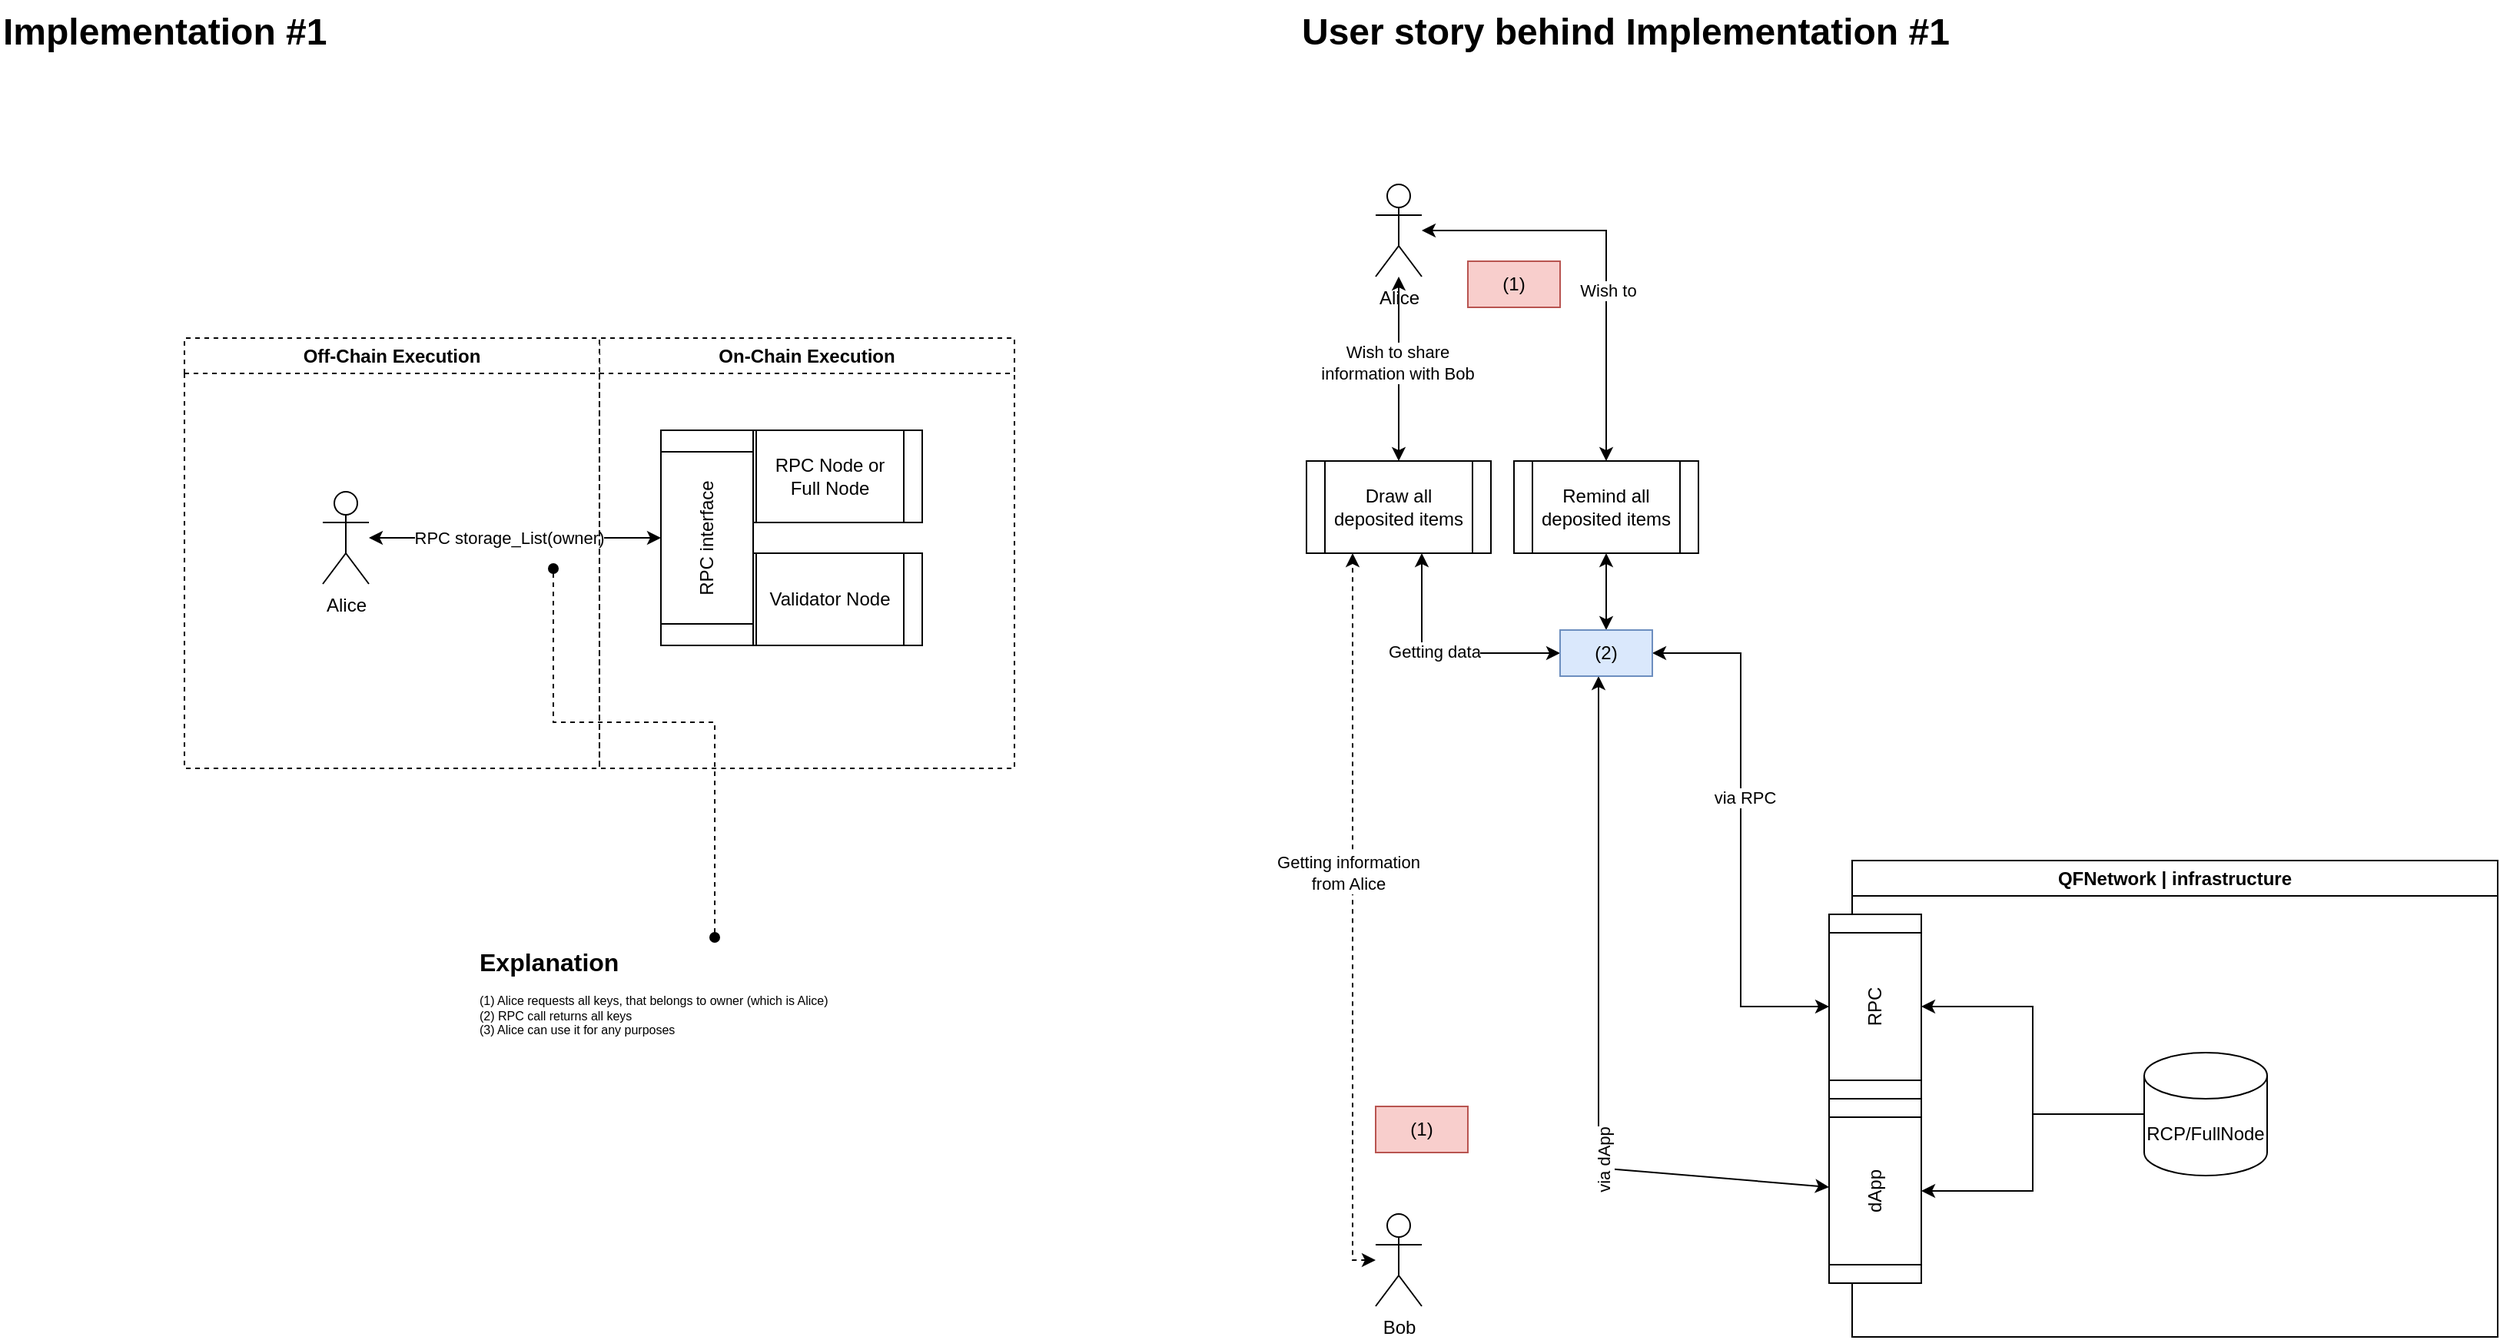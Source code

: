 <mxfile version="27.0.9" pages="3">
  <diagram name="I1" id="1V84IKj4cAygSRz5fwjd">
    <mxGraphModel dx="1851" dy="1413" grid="1" gridSize="10" guides="1" tooltips="1" connect="1" arrows="1" fold="1" page="1" pageScale="1" pageWidth="850" pageHeight="1100" math="0" shadow="0">
      <root>
        <mxCell id="0" />
        <mxCell id="1" parent="0" />
        <mxCell id="Rlj-HJBOZ1Pucc56wmNp-1" value="&lt;h1 style=&quot;margin-top: 0px;&quot;&gt;Implementation #1&lt;/h1&gt;" style="text;html=1;whiteSpace=wrap;overflow=hidden;rounded=0;" parent="1" vertex="1">
          <mxGeometry x="40" y="40" width="760" height="120" as="geometry" />
        </mxCell>
        <mxCell id="Rlj-HJBOZ1Pucc56wmNp-2" value="RPC Node or Full Node" style="shape=process;whiteSpace=wrap;html=1;backgroundOutline=1;" parent="1" vertex="1">
          <mxGeometry x="520" y="320" width="120" height="60" as="geometry" />
        </mxCell>
        <mxCell id="Rlj-HJBOZ1Pucc56wmNp-3" value="Validator Node" style="shape=process;whiteSpace=wrap;html=1;backgroundOutline=1;" parent="1" vertex="1">
          <mxGeometry x="520" y="400" width="120" height="60" as="geometry" />
        </mxCell>
        <mxCell id="Rlj-HJBOZ1Pucc56wmNp-5" value="RPC interface" style="shape=process;whiteSpace=wrap;html=1;backgroundOutline=1;rotation=-90;" parent="1" vertex="1">
          <mxGeometry x="430" y="360" width="140" height="60" as="geometry" />
        </mxCell>
        <mxCell id="Rlj-HJBOZ1Pucc56wmNp-7" style="edgeStyle=orthogonalEdgeStyle;rounded=0;orthogonalLoop=1;jettySize=auto;html=1;startArrow=classic;startFill=1;" parent="1" source="Rlj-HJBOZ1Pucc56wmNp-6" target="Rlj-HJBOZ1Pucc56wmNp-5" edge="1">
          <mxGeometry relative="1" as="geometry" />
        </mxCell>
        <mxCell id="Rlj-HJBOZ1Pucc56wmNp-8" value="RPC storage_List(owner)" style="edgeLabel;html=1;align=center;verticalAlign=middle;resizable=0;points=[];" parent="Rlj-HJBOZ1Pucc56wmNp-7" vertex="1" connectable="0">
          <mxGeometry x="-0.042" relative="1" as="geometry">
            <mxPoint as="offset" />
          </mxGeometry>
        </mxCell>
        <mxCell id="Rlj-HJBOZ1Pucc56wmNp-6" value="Alice" style="shape=umlActor;verticalLabelPosition=bottom;verticalAlign=top;html=1;outlineConnect=0;" parent="1" vertex="1">
          <mxGeometry x="250" y="360" width="30" height="60" as="geometry" />
        </mxCell>
        <mxCell id="Rlj-HJBOZ1Pucc56wmNp-10" value="On-Chain Execution" style="swimlane;whiteSpace=wrap;html=1;dashed=1;" parent="1" vertex="1">
          <mxGeometry x="430" y="260" width="270" height="280" as="geometry" />
        </mxCell>
        <mxCell id="Rlj-HJBOZ1Pucc56wmNp-11" value="Off-Chain Execution" style="swimlane;whiteSpace=wrap;html=1;dashed=1;" parent="1" vertex="1">
          <mxGeometry x="160" y="260" width="270" height="280" as="geometry" />
        </mxCell>
        <mxCell id="Rlj-HJBOZ1Pucc56wmNp-13" style="edgeStyle=orthogonalEdgeStyle;rounded=0;orthogonalLoop=1;jettySize=auto;html=1;dashed=1;startArrow=oval;startFill=1;endArrow=oval;endFill=1;" parent="1" source="Rlj-HJBOZ1Pucc56wmNp-12" edge="1">
          <mxGeometry relative="1" as="geometry">
            <mxPoint x="400" y="410" as="targetPoint" />
            <Array as="points">
              <mxPoint x="505" y="510" />
              <mxPoint x="400" y="510" />
            </Array>
          </mxGeometry>
        </mxCell>
        <mxCell id="Rlj-HJBOZ1Pucc56wmNp-12" value="&lt;h1 style=&quot;margin-top: 0px;&quot;&gt;Explanation&amp;nbsp;&lt;/h1&gt;&lt;p&gt;(1) Alice requests all keys, that belongs to owner (which is Alice)&lt;br&gt;(2) RPC call returns all keys&amp;nbsp;&lt;br&gt;(3) Alice can use it for any purposes&lt;/p&gt;" style="text;html=1;whiteSpace=wrap;overflow=hidden;rounded=0;fontSize=8;" parent="1" vertex="1">
          <mxGeometry x="350" y="650" width="310" height="80" as="geometry" />
        </mxCell>
        <mxCell id="MwBfW7kE2OZwbAPMn2IC-1" value="&lt;h1 style=&quot;margin-top: 0px;&quot;&gt;User story behind Implementation #1&lt;/h1&gt;" style="text;html=1;whiteSpace=wrap;overflow=hidden;rounded=0;" vertex="1" parent="1">
          <mxGeometry x="885" y="40" width="760" height="120" as="geometry" />
        </mxCell>
        <mxCell id="MwBfW7kE2OZwbAPMn2IC-2" style="edgeStyle=orthogonalEdgeStyle;rounded=0;orthogonalLoop=1;jettySize=auto;html=1;startArrow=classic;startFill=1;" edge="1" parent="1" source="MwBfW7kE2OZwbAPMn2IC-6" target="MwBfW7kE2OZwbAPMn2IC-9">
          <mxGeometry relative="1" as="geometry" />
        </mxCell>
        <mxCell id="MwBfW7kE2OZwbAPMn2IC-3" value="Wish to share&lt;br&gt;information with Bob" style="edgeLabel;html=1;align=center;verticalAlign=middle;resizable=0;points=[];" vertex="1" connectable="0" parent="MwBfW7kE2OZwbAPMn2IC-2">
          <mxGeometry x="-0.069" relative="1" as="geometry">
            <mxPoint x="-1" as="offset" />
          </mxGeometry>
        </mxCell>
        <mxCell id="MwBfW7kE2OZwbAPMn2IC-4" style="edgeStyle=orthogonalEdgeStyle;rounded=0;orthogonalLoop=1;jettySize=auto;html=1;startArrow=classic;startFill=1;" edge="1" parent="1" source="MwBfW7kE2OZwbAPMn2IC-6" target="MwBfW7kE2OZwbAPMn2IC-18">
          <mxGeometry relative="1" as="geometry" />
        </mxCell>
        <mxCell id="MwBfW7kE2OZwbAPMn2IC-5" value="Wish to" style="edgeLabel;html=1;align=center;verticalAlign=middle;resizable=0;points=[];" vertex="1" connectable="0" parent="MwBfW7kE2OZwbAPMn2IC-4">
          <mxGeometry x="0.173" y="1" relative="1" as="geometry">
            <mxPoint as="offset" />
          </mxGeometry>
        </mxCell>
        <mxCell id="MwBfW7kE2OZwbAPMn2IC-6" value="Alice" style="shape=umlActor;verticalLabelPosition=bottom;verticalAlign=top;html=1;outlineConnect=0;" vertex="1" parent="1">
          <mxGeometry x="935" y="160" width="30" height="60" as="geometry" />
        </mxCell>
        <mxCell id="MwBfW7kE2OZwbAPMn2IC-7" style="edgeStyle=orthogonalEdgeStyle;rounded=0;orthogonalLoop=1;jettySize=auto;html=1;entryX=0;entryY=0.5;entryDx=0;entryDy=0;startArrow=classic;startFill=1;" edge="1" parent="1" source="MwBfW7kE2OZwbAPMn2IC-9" target="MwBfW7kE2OZwbAPMn2IC-27">
          <mxGeometry relative="1" as="geometry">
            <Array as="points">
              <mxPoint x="965" y="465" />
            </Array>
          </mxGeometry>
        </mxCell>
        <mxCell id="MwBfW7kE2OZwbAPMn2IC-8" value="Getting data" style="edgeLabel;html=1;align=center;verticalAlign=middle;resizable=0;points=[];" vertex="1" connectable="0" parent="MwBfW7kE2OZwbAPMn2IC-7">
          <mxGeometry x="-0.06" y="1" relative="1" as="geometry">
            <mxPoint as="offset" />
          </mxGeometry>
        </mxCell>
        <mxCell id="MwBfW7kE2OZwbAPMn2IC-9" value="Draw all deposited items" style="shape=process;whiteSpace=wrap;html=1;backgroundOutline=1;" vertex="1" parent="1">
          <mxGeometry x="890" y="340" width="120" height="60" as="geometry" />
        </mxCell>
        <mxCell id="MwBfW7kE2OZwbAPMn2IC-17" style="edgeStyle=orthogonalEdgeStyle;rounded=0;orthogonalLoop=1;jettySize=auto;html=1;entryX=0.5;entryY=0;entryDx=0;entryDy=0;startArrow=classic;startFill=1;" edge="1" parent="1" source="MwBfW7kE2OZwbAPMn2IC-18" target="MwBfW7kE2OZwbAPMn2IC-27">
          <mxGeometry relative="1" as="geometry" />
        </mxCell>
        <mxCell id="MwBfW7kE2OZwbAPMn2IC-18" value="Remind all deposited items" style="shape=process;whiteSpace=wrap;html=1;backgroundOutline=1;" vertex="1" parent="1">
          <mxGeometry x="1025" y="340" width="120" height="60" as="geometry" />
        </mxCell>
        <mxCell id="MwBfW7kE2OZwbAPMn2IC-19" value="QFNetwork | infrastructure" style="swimlane;whiteSpace=wrap;html=1;" vertex="1" parent="1">
          <mxGeometry x="1245" y="600" width="420" height="310" as="geometry" />
        </mxCell>
        <mxCell id="MwBfW7kE2OZwbAPMn2IC-37" value="RPC" style="shape=process;whiteSpace=wrap;html=1;backgroundOutline=1;rotation=-90;" vertex="1" parent="MwBfW7kE2OZwbAPMn2IC-19">
          <mxGeometry x="-45" y="65" width="120" height="60" as="geometry" />
        </mxCell>
        <mxCell id="MwBfW7kE2OZwbAPMn2IC-35" value="dApp" style="shape=process;whiteSpace=wrap;html=1;backgroundOutline=1;rotation=-90;" vertex="1" parent="MwBfW7kE2OZwbAPMn2IC-19">
          <mxGeometry x="-45" y="185" width="120" height="60" as="geometry" />
        </mxCell>
        <mxCell id="MwBfW7kE2OZwbAPMn2IC-39" style="edgeStyle=orthogonalEdgeStyle;rounded=0;orthogonalLoop=1;jettySize=auto;html=1;entryX=0.5;entryY=1;entryDx=0;entryDy=0;" edge="1" parent="MwBfW7kE2OZwbAPMn2IC-19" source="MwBfW7kE2OZwbAPMn2IC-20" target="MwBfW7kE2OZwbAPMn2IC-37">
          <mxGeometry relative="1" as="geometry" />
        </mxCell>
        <mxCell id="MwBfW7kE2OZwbAPMn2IC-20" value="RCP/FullNode" style="shape=cylinder3;whiteSpace=wrap;html=1;boundedLbl=1;backgroundOutline=1;size=15;" vertex="1" parent="MwBfW7kE2OZwbAPMn2IC-19">
          <mxGeometry x="190" y="125" width="80" height="80" as="geometry" />
        </mxCell>
        <mxCell id="MwBfW7kE2OZwbAPMn2IC-38" style="edgeStyle=orthogonalEdgeStyle;rounded=0;orthogonalLoop=1;jettySize=auto;html=1;entryX=0.5;entryY=1;entryDx=0;entryDy=0;" edge="1" parent="MwBfW7kE2OZwbAPMn2IC-19" source="MwBfW7kE2OZwbAPMn2IC-20" target="MwBfW7kE2OZwbAPMn2IC-35">
          <mxGeometry relative="1" as="geometry" />
        </mxCell>
        <mxCell id="MwBfW7kE2OZwbAPMn2IC-22" value="(1)" style="text;html=1;align=center;verticalAlign=middle;whiteSpace=wrap;rounded=0;fillColor=#f8cecc;strokeColor=#b85450;" vertex="1" parent="1">
          <mxGeometry x="995" y="210" width="60" height="30" as="geometry" />
        </mxCell>
        <mxCell id="MwBfW7kE2OZwbAPMn2IC-23" style="edgeStyle=orthogonalEdgeStyle;rounded=0;orthogonalLoop=1;jettySize=auto;html=1;entryX=0.5;entryY=0;entryDx=0;entryDy=0;startArrow=classic;startFill=1;" edge="1" parent="1" source="MwBfW7kE2OZwbAPMn2IC-27" target="MwBfW7kE2OZwbAPMn2IC-37">
          <mxGeometry relative="1" as="geometry">
            <mxPoint x="1205" y="330" as="targetPoint" />
          </mxGeometry>
        </mxCell>
        <mxCell id="MwBfW7kE2OZwbAPMn2IC-24" value="via RPC" style="edgeLabel;html=1;align=center;verticalAlign=middle;resizable=0;points=[];" vertex="1" connectable="0" parent="MwBfW7kE2OZwbAPMn2IC-23">
          <mxGeometry x="-0.122" y="2" relative="1" as="geometry">
            <mxPoint as="offset" />
          </mxGeometry>
        </mxCell>
        <mxCell id="MwBfW7kE2OZwbAPMn2IC-25" style="edgeStyle=orthogonalEdgeStyle;rounded=0;orthogonalLoop=1;jettySize=auto;html=1;startArrow=classic;startFill=1;" edge="1" parent="1" source="MwBfW7kE2OZwbAPMn2IC-27" target="MwBfW7kE2OZwbAPMn2IC-35">
          <mxGeometry relative="1" as="geometry">
            <Array as="points">
              <mxPoint x="1080" y="800" />
            </Array>
          </mxGeometry>
        </mxCell>
        <mxCell id="MwBfW7kE2OZwbAPMn2IC-26" value="via dApp" style="edgeLabel;html=1;align=center;verticalAlign=middle;resizable=0;points=[];rotation=-90;" vertex="1" connectable="0" parent="MwBfW7kE2OZwbAPMn2IC-25">
          <mxGeometry x="0.339" y="3" relative="1" as="geometry">
            <mxPoint as="offset" />
          </mxGeometry>
        </mxCell>
        <mxCell id="MwBfW7kE2OZwbAPMn2IC-27" value="(2)" style="text;html=1;align=center;verticalAlign=middle;whiteSpace=wrap;rounded=0;fillColor=#dae8fc;strokeColor=#6c8ebf;" vertex="1" parent="1">
          <mxGeometry x="1055" y="450" width="60" height="30" as="geometry" />
        </mxCell>
        <mxCell id="MwBfW7kE2OZwbAPMn2IC-30" style="edgeStyle=orthogonalEdgeStyle;rounded=0;orthogonalLoop=1;jettySize=auto;html=1;entryX=0.25;entryY=1;entryDx=0;entryDy=0;dashed=1;startArrow=classic;startFill=1;" edge="1" parent="1" source="MwBfW7kE2OZwbAPMn2IC-32" target="MwBfW7kE2OZwbAPMn2IC-9">
          <mxGeometry relative="1" as="geometry">
            <Array as="points">
              <mxPoint x="920" y="860" />
            </Array>
          </mxGeometry>
        </mxCell>
        <mxCell id="MwBfW7kE2OZwbAPMn2IC-31" value="Getting information&lt;br&gt;from Alice" style="edgeLabel;html=1;align=center;verticalAlign=middle;resizable=0;points=[];" vertex="1" connectable="0" parent="MwBfW7kE2OZwbAPMn2IC-30">
          <mxGeometry x="0.126" y="3" relative="1" as="geometry">
            <mxPoint as="offset" />
          </mxGeometry>
        </mxCell>
        <mxCell id="MwBfW7kE2OZwbAPMn2IC-32" value="Bob" style="shape=umlActor;verticalLabelPosition=bottom;verticalAlign=top;html=1;outlineConnect=0;" vertex="1" parent="1">
          <mxGeometry x="935" y="830" width="30" height="60" as="geometry" />
        </mxCell>
        <mxCell id="MwBfW7kE2OZwbAPMn2IC-33" value="(1)" style="text;html=1;align=center;verticalAlign=middle;whiteSpace=wrap;rounded=0;fillColor=#f8cecc;strokeColor=#b85450;" vertex="1" parent="1">
          <mxGeometry x="935" y="760" width="60" height="30" as="geometry" />
        </mxCell>
      </root>
    </mxGraphModel>
  </diagram>
  <diagram name="I2" id="nzgVbKwK2QPUCrWiXq4-">
    <mxGraphModel dx="1454" dy="1110" grid="1" gridSize="10" guides="1" tooltips="1" connect="1" arrows="1" fold="1" page="1" pageScale="1" pageWidth="850" pageHeight="1100" math="0" shadow="0">
      <root>
        <mxCell id="BlJJScKhA-xKySNnRBy--0" />
        <mxCell id="BlJJScKhA-xKySNnRBy--1" parent="BlJJScKhA-xKySNnRBy--0" />
        <mxCell id="BlJJScKhA-xKySNnRBy--2" value="&lt;h1 style=&quot;margin-top: 0px;&quot;&gt;Implementation #2&lt;/h1&gt;" style="text;html=1;whiteSpace=wrap;overflow=hidden;rounded=0;" parent="BlJJScKhA-xKySNnRBy--1" vertex="1">
          <mxGeometry x="40" y="40" width="760" height="120" as="geometry" />
        </mxCell>
        <mxCell id="ORsdJYvZETdaunFQb_8I-0" style="edgeStyle=orthogonalEdgeStyle;rounded=0;orthogonalLoop=1;jettySize=auto;html=1;entryX=1;entryY=0.5;entryDx=0;entryDy=0;dashed=1;" parent="BlJJScKhA-xKySNnRBy--1" source="BlJJScKhA-xKySNnRBy--3" target="BlJJScKhA-xKySNnRBy--4" edge="1">
          <mxGeometry relative="1" as="geometry">
            <Array as="points">
              <mxPoint x="570" y="600" />
            </Array>
          </mxGeometry>
        </mxCell>
        <mxCell id="ORsdJYvZETdaunFQb_8I-8" value="Syncing ..." style="edgeLabel;html=1;align=center;verticalAlign=middle;resizable=0;points=[];" parent="ORsdJYvZETdaunFQb_8I-0" vertex="1" connectable="0">
          <mxGeometry x="-0.5" relative="1" as="geometry">
            <mxPoint as="offset" />
          </mxGeometry>
        </mxCell>
        <mxCell id="BlJJScKhA-xKySNnRBy--3" value="Full Node" style="shape=process;whiteSpace=wrap;html=1;backgroundOutline=1;" parent="BlJJScKhA-xKySNnRBy--1" vertex="1">
          <mxGeometry x="520" y="320" width="120" height="60" as="geometry" />
        </mxCell>
        <mxCell id="BlJJScKhA-xKySNnRBy--9" value="On-Chain Execution" style="swimlane;whiteSpace=wrap;html=1;dashed=1;" parent="BlJJScKhA-xKySNnRBy--1" vertex="1">
          <mxGeometry x="430" y="260" width="270" height="130" as="geometry" />
        </mxCell>
        <mxCell id="BlJJScKhA-xKySNnRBy--10" value="Off-Chain Execution" style="swimlane;whiteSpace=wrap;html=1;dashed=1;" parent="BlJJScKhA-xKySNnRBy--1" vertex="1">
          <mxGeometry x="160" y="260" width="270" height="410" as="geometry" />
        </mxCell>
        <mxCell id="BlJJScKhA-xKySNnRBy--8" value="Alice" style="shape=umlActor;verticalLabelPosition=bottom;verticalAlign=top;html=1;outlineConnect=0;" parent="BlJJScKhA-xKySNnRBy--10" vertex="1">
          <mxGeometry x="60" y="60" width="30" height="60" as="geometry" />
        </mxCell>
        <mxCell id="ORsdJYvZETdaunFQb_8I-2" style="edgeStyle=orthogonalEdgeStyle;rounded=0;orthogonalLoop=1;jettySize=auto;html=1;entryX=0.5;entryY=1;entryDx=0;entryDy=0;dashed=1;" parent="BlJJScKhA-xKySNnRBy--10" source="BlJJScKhA-xKySNnRBy--4" target="ORsdJYvZETdaunFQb_8I-1" edge="1">
          <mxGeometry relative="1" as="geometry" />
        </mxCell>
        <mxCell id="ORsdJYvZETdaunFQb_8I-7" value="Tranform &amp;amp; indexing" style="edgeLabel;html=1;align=center;verticalAlign=middle;resizable=0;points=[];" parent="ORsdJYvZETdaunFQb_8I-2" vertex="1" connectable="0">
          <mxGeometry x="0.033" y="2" relative="1" as="geometry">
            <mxPoint as="offset" />
          </mxGeometry>
        </mxCell>
        <mxCell id="BlJJScKhA-xKySNnRBy--4" value="Archive Node" style="shape=process;whiteSpace=wrap;html=1;backgroundOutline=1;" parent="BlJJScKhA-xKySNnRBy--10" vertex="1">
          <mxGeometry x="70" y="310" width="120" height="60" as="geometry" />
        </mxCell>
        <mxCell id="ORsdJYvZETdaunFQb_8I-3" value="Tools interface" style="edgeStyle=orthogonalEdgeStyle;rounded=0;orthogonalLoop=1;jettySize=auto;html=1;startArrow=classic;startFill=1;dashed=1;" parent="BlJJScKhA-xKySNnRBy--10" source="ORsdJYvZETdaunFQb_8I-1" target="BlJJScKhA-xKySNnRBy--8" edge="1">
          <mxGeometry x="0.006" relative="1" as="geometry">
            <Array as="points">
              <mxPoint x="130" y="90" />
            </Array>
            <mxPoint as="offset" />
          </mxGeometry>
        </mxCell>
        <mxCell id="ORsdJYvZETdaunFQb_8I-1" value="Alice&#39;s Blockchain ETL tools" style="shape=process;whiteSpace=wrap;html=1;backgroundOutline=1;" parent="BlJJScKhA-xKySNnRBy--10" vertex="1">
          <mxGeometry x="70" y="190" width="120" height="60" as="geometry" />
        </mxCell>
        <mxCell id="BlJJScKhA-xKySNnRBy--11" style="edgeStyle=orthogonalEdgeStyle;rounded=0;orthogonalLoop=1;jettySize=auto;html=1;dashed=1;startArrow=oval;startFill=1;endArrow=oval;endFill=1;" parent="BlJJScKhA-xKySNnRBy--1" source="BlJJScKhA-xKySNnRBy--12" edge="1">
          <mxGeometry relative="1" as="geometry">
            <mxPoint x="400" y="410" as="targetPoint" />
            <Array as="points">
              <mxPoint x="505" y="510" />
              <mxPoint x="400" y="510" />
            </Array>
          </mxGeometry>
        </mxCell>
        <mxCell id="BlJJScKhA-xKySNnRBy--12" value="&lt;h1 style=&quot;margin-top: 0px;&quot;&gt;Explanation&amp;nbsp;&lt;/h1&gt;&lt;p&gt;(1) Alice or ? has installed Archive Node and Blockchain ETL tools (e.g. squid)&lt;br&gt;(2) Archive node always connected to FullNode for syncing the state&lt;br&gt;(3) Alice uses ETL tools interface for getting information about stored items&amp;nbsp;&lt;/p&gt;" style="text;html=1;whiteSpace=wrap;overflow=hidden;rounded=0;fontSize=8;" parent="BlJJScKhA-xKySNnRBy--1" vertex="1">
          <mxGeometry x="380" y="800" width="310" height="80" as="geometry" />
        </mxCell>
        <mxCell id="ORsdJYvZETdaunFQb_8I-6" style="edgeStyle=orthogonalEdgeStyle;rounded=0;orthogonalLoop=1;jettySize=auto;html=1;dashed=1;startArrow=oval;startFill=1;endArrow=oval;endFill=1;" parent="BlJJScKhA-xKySNnRBy--1" source="ORsdJYvZETdaunFQb_8I-5" target="BlJJScKhA-xKySNnRBy--4" edge="1">
          <mxGeometry relative="1" as="geometry" />
        </mxCell>
        <mxCell id="ORsdJYvZETdaunFQb_8I-5" value="Alice&#39;s or other Archive Node&amp;nbsp;" style="text;html=1;align=center;verticalAlign=middle;whiteSpace=wrap;rounded=0;" parent="BlJJScKhA-xKySNnRBy--1" vertex="1">
          <mxGeometry x="130" y="740" width="90" height="60" as="geometry" />
        </mxCell>
        <mxCell id="SsZXJblSnQCsLhGO7P3X-0" value="&lt;h1 style=&quot;margin-top: 0px;&quot;&gt;User story behind Implementation #2&lt;/h1&gt;" style="text;html=1;whiteSpace=wrap;overflow=hidden;rounded=0;" vertex="1" parent="BlJJScKhA-xKySNnRBy--1">
          <mxGeometry x="880" y="40" width="760" height="120" as="geometry" />
        </mxCell>
        <mxCell id="zhff6OXL2TK7mFQRMXK4-2" style="edgeStyle=orthogonalEdgeStyle;rounded=0;orthogonalLoop=1;jettySize=auto;html=1;startArrow=classic;startFill=1;" edge="1" parent="BlJJScKhA-xKySNnRBy--1" source="zhff6OXL2TK7mFQRMXK4-0" target="zhff6OXL2TK7mFQRMXK4-1">
          <mxGeometry relative="1" as="geometry" />
        </mxCell>
        <mxCell id="zhff6OXL2TK7mFQRMXK4-3" value="Wish to share&lt;br&gt;information with Bob" style="edgeLabel;html=1;align=center;verticalAlign=middle;resizable=0;points=[];" vertex="1" connectable="0" parent="zhff6OXL2TK7mFQRMXK4-2">
          <mxGeometry x="-0.069" relative="1" as="geometry">
            <mxPoint x="-1" as="offset" />
          </mxGeometry>
        </mxCell>
        <mxCell id="zhff6OXL2TK7mFQRMXK4-7" style="edgeStyle=orthogonalEdgeStyle;rounded=0;orthogonalLoop=1;jettySize=auto;html=1;startArrow=classic;startFill=1;" edge="1" parent="BlJJScKhA-xKySNnRBy--1" source="zhff6OXL2TK7mFQRMXK4-0" target="zhff6OXL2TK7mFQRMXK4-6">
          <mxGeometry relative="1" as="geometry" />
        </mxCell>
        <mxCell id="zhff6OXL2TK7mFQRMXK4-8" value="Wish to" style="edgeLabel;html=1;align=center;verticalAlign=middle;resizable=0;points=[];" vertex="1" connectable="0" parent="zhff6OXL2TK7mFQRMXK4-7">
          <mxGeometry x="0.173" y="1" relative="1" as="geometry">
            <mxPoint as="offset" />
          </mxGeometry>
        </mxCell>
        <mxCell id="zhff6OXL2TK7mFQRMXK4-0" value="Alice" style="shape=umlActor;verticalLabelPosition=bottom;verticalAlign=top;html=1;outlineConnect=0;" vertex="1" parent="BlJJScKhA-xKySNnRBy--1">
          <mxGeometry x="930" y="160" width="30" height="60" as="geometry" />
        </mxCell>
        <mxCell id="zhff6OXL2TK7mFQRMXK4-19" style="edgeStyle=orthogonalEdgeStyle;rounded=0;orthogonalLoop=1;jettySize=auto;html=1;" edge="1" parent="BlJJScKhA-xKySNnRBy--1" source="zhff6OXL2TK7mFQRMXK4-1" target="zhff6OXL2TK7mFQRMXK4-18">
          <mxGeometry relative="1" as="geometry" />
        </mxCell>
        <mxCell id="zhff6OXL2TK7mFQRMXK4-1" value="Draw (ex: dApp) all deposited items" style="shape=process;whiteSpace=wrap;html=1;backgroundOutline=1;" vertex="1" parent="BlJJScKhA-xKySNnRBy--1">
          <mxGeometry x="885" y="340" width="120" height="60" as="geometry" />
        </mxCell>
        <mxCell id="zhff6OXL2TK7mFQRMXK4-16" style="edgeStyle=orthogonalEdgeStyle;rounded=0;orthogonalLoop=1;jettySize=auto;html=1;entryX=1;entryY=0.5;entryDx=0;entryDy=0;dashed=1;startArrow=classic;startFill=0;endArrow=none;" edge="1" parent="BlJJScKhA-xKySNnRBy--1" source="zhff6OXL2TK7mFQRMXK4-4" target="zhff6OXL2TK7mFQRMXK4-14">
          <mxGeometry relative="1" as="geometry" />
        </mxCell>
        <mxCell id="zhff6OXL2TK7mFQRMXK4-4" value="PGSQL (BlockIndex)" style="shape=cylinder3;whiteSpace=wrap;html=1;boundedLbl=1;backgroundOutline=1;size=15;" vertex="1" parent="BlJJScKhA-xKySNnRBy--1">
          <mxGeometry x="1550" y="350" width="80" height="80" as="geometry" />
        </mxCell>
        <mxCell id="zhff6OXL2TK7mFQRMXK4-5" value="#2 Somewhere hosted ETL processing and Indexer" style="swimlane;whiteSpace=wrap;html=1;" vertex="1" parent="BlJJScKhA-xKySNnRBy--1">
          <mxGeometry x="1240" y="200" width="420" height="350" as="geometry" />
        </mxCell>
        <mxCell id="zhff6OXL2TK7mFQRMXK4-31" style="edgeStyle=orthogonalEdgeStyle;rounded=0;orthogonalLoop=1;jettySize=auto;html=1;entryX=0.75;entryY=1;entryDx=0;entryDy=0;dashed=1;" edge="1" parent="zhff6OXL2TK7mFQRMXK4-5" source="zhff6OXL2TK7mFQRMXK4-11" target="zhff6OXL2TK7mFQRMXK4-14">
          <mxGeometry relative="1" as="geometry" />
        </mxCell>
        <mxCell id="zhff6OXL2TK7mFQRMXK4-32" value="IFF no RPCNode avaliable" style="edgeLabel;html=1;align=center;verticalAlign=middle;resizable=0;points=[];" vertex="1" connectable="0" parent="zhff6OXL2TK7mFQRMXK4-31">
          <mxGeometry x="0.178" y="1" relative="1" as="geometry">
            <mxPoint x="-1" as="offset" />
          </mxGeometry>
        </mxCell>
        <mxCell id="zhff6OXL2TK7mFQRMXK4-11" value="ArchiveNode" style="shape=cylinder3;whiteSpace=wrap;html=1;boundedLbl=1;backgroundOutline=1;size=15;" vertex="1" parent="zhff6OXL2TK7mFQRMXK4-5">
          <mxGeometry x="310" y="240" width="80" height="80" as="geometry" />
        </mxCell>
        <mxCell id="zhff6OXL2TK7mFQRMXK4-14" value="squid (ETL)" style="shape=process;whiteSpace=wrap;html=1;backgroundOutline=1;" vertex="1" parent="zhff6OXL2TK7mFQRMXK4-5">
          <mxGeometry x="60" y="120" width="120" height="60" as="geometry" />
        </mxCell>
        <mxCell id="zhff6OXL2TK7mFQRMXK4-27" value="(3)" style="text;html=1;align=center;verticalAlign=middle;whiteSpace=wrap;rounded=0;fillColor=#d5e8d4;strokeColor=#82b366;" vertex="1" parent="zhff6OXL2TK7mFQRMXK4-5">
          <mxGeometry x="20" y="40" width="60" height="30" as="geometry" />
        </mxCell>
        <mxCell id="zhff6OXL2TK7mFQRMXK4-20" style="edgeStyle=orthogonalEdgeStyle;rounded=0;orthogonalLoop=1;jettySize=auto;html=1;" edge="1" parent="BlJJScKhA-xKySNnRBy--1" source="zhff6OXL2TK7mFQRMXK4-6" target="zhff6OXL2TK7mFQRMXK4-18">
          <mxGeometry relative="1" as="geometry" />
        </mxCell>
        <mxCell id="zhff6OXL2TK7mFQRMXK4-6" value="Remind all deposited items" style="shape=process;whiteSpace=wrap;html=1;backgroundOutline=1;" vertex="1" parent="BlJJScKhA-xKySNnRBy--1">
          <mxGeometry x="1020" y="340" width="120" height="60" as="geometry" />
        </mxCell>
        <mxCell id="zhff6OXL2TK7mFQRMXK4-9" value="QFNetwork | infrastructure" style="swimlane;whiteSpace=wrap;html=1;" vertex="1" parent="BlJJScKhA-xKySNnRBy--1">
          <mxGeometry x="1240" y="600" width="420" height="310" as="geometry" />
        </mxCell>
        <mxCell id="zhff6OXL2TK7mFQRMXK4-10" value="FullNode or ArchiveNode" style="shape=cylinder3;whiteSpace=wrap;html=1;boundedLbl=1;backgroundOutline=1;size=15;" vertex="1" parent="zhff6OXL2TK7mFQRMXK4-9">
          <mxGeometry x="170" y="130" width="80" height="80" as="geometry" />
        </mxCell>
        <mxCell id="zhff6OXL2TK7mFQRMXK4-28" value="(4)" style="text;html=1;align=center;verticalAlign=middle;whiteSpace=wrap;rounded=0;fillColor=#d5e8d4;strokeColor=#82b366;" vertex="1" parent="zhff6OXL2TK7mFQRMXK4-9">
          <mxGeometry x="5" y="30" width="60" height="30" as="geometry" />
        </mxCell>
        <mxCell id="zhff6OXL2TK7mFQRMXK4-12" style="edgeStyle=orthogonalEdgeStyle;rounded=0;orthogonalLoop=1;jettySize=auto;html=1;entryX=0.5;entryY=1;entryDx=0;entryDy=0;entryPerimeter=0;dashed=1;" edge="1" parent="BlJJScKhA-xKySNnRBy--1" source="zhff6OXL2TK7mFQRMXK4-10" target="zhff6OXL2TK7mFQRMXK4-11">
          <mxGeometry relative="1" as="geometry">
            <Array as="points">
              <mxPoint x="1590" y="770" />
            </Array>
          </mxGeometry>
        </mxCell>
        <mxCell id="zhff6OXL2TK7mFQRMXK4-13" value="Syncing, if connected to FullNode" style="edgeLabel;html=1;align=center;verticalAlign=middle;resizable=0;points=[];" vertex="1" connectable="0" parent="zhff6OXL2TK7mFQRMXK4-12">
          <mxGeometry x="0.363" y="-2" relative="1" as="geometry">
            <mxPoint x="-2" y="-31" as="offset" />
          </mxGeometry>
        </mxCell>
        <mxCell id="zhff6OXL2TK7mFQRMXK4-18" value="PGConnector or other tooling" style="shape=process;whiteSpace=wrap;html=1;backgroundOutline=1;" vertex="1" parent="BlJJScKhA-xKySNnRBy--1">
          <mxGeometry x="950" y="460" width="120" height="60" as="geometry" />
        </mxCell>
        <mxCell id="zhff6OXL2TK7mFQRMXK4-21" style="edgeStyle=orthogonalEdgeStyle;rounded=0;orthogonalLoop=1;jettySize=auto;html=1;entryX=0.5;entryY=0;entryDx=0;entryDy=0;entryPerimeter=0;startArrow=classic;startFill=1;" edge="1" parent="BlJJScKhA-xKySNnRBy--1" source="zhff6OXL2TK7mFQRMXK4-18" target="zhff6OXL2TK7mFQRMXK4-4">
          <mxGeometry relative="1" as="geometry">
            <Array as="points">
              <mxPoint x="1200" y="490" />
              <mxPoint x="1200" y="300" />
              <mxPoint x="1590" y="300" />
            </Array>
          </mxGeometry>
        </mxCell>
        <mxCell id="zhff6OXL2TK7mFQRMXK4-22" value="Get/Recv Data" style="edgeLabel;html=1;align=center;verticalAlign=middle;resizable=0;points=[];" vertex="1" connectable="0" parent="zhff6OXL2TK7mFQRMXK4-21">
          <mxGeometry x="-0.403" y="4" relative="1" as="geometry">
            <mxPoint as="offset" />
          </mxGeometry>
        </mxCell>
        <mxCell id="zhff6OXL2TK7mFQRMXK4-24" style="edgeStyle=orthogonalEdgeStyle;rounded=0;orthogonalLoop=1;jettySize=auto;html=1;startArrow=oval;startFill=1;endArrow=oval;endFill=1;dashed=1;" edge="1" parent="BlJJScKhA-xKySNnRBy--1" source="zhff6OXL2TK7mFQRMXK4-23" target="zhff6OXL2TK7mFQRMXK4-18">
          <mxGeometry relative="1" as="geometry" />
        </mxCell>
        <mxCell id="zhff6OXL2TK7mFQRMXK4-23" value="This is just example of communication, in real world no direct connect to database" style="text;html=1;align=center;verticalAlign=middle;whiteSpace=wrap;rounded=0;" vertex="1" parent="BlJJScKhA-xKySNnRBy--1">
          <mxGeometry x="910" y="660" width="200" height="90" as="geometry" />
        </mxCell>
        <mxCell id="zhff6OXL2TK7mFQRMXK4-25" value="(1)" style="text;html=1;align=center;verticalAlign=middle;whiteSpace=wrap;rounded=0;fillColor=#f8cecc;strokeColor=#b85450;" vertex="1" parent="BlJJScKhA-xKySNnRBy--1">
          <mxGeometry x="990" y="210" width="60" height="30" as="geometry" />
        </mxCell>
        <mxCell id="zhff6OXL2TK7mFQRMXK4-26" value="(2)" style="text;html=1;align=center;verticalAlign=middle;whiteSpace=wrap;rounded=0;fillColor=#dae8fc;strokeColor=#6c8ebf;" vertex="1" parent="BlJJScKhA-xKySNnRBy--1">
          <mxGeometry x="1090" y="450" width="60" height="30" as="geometry" />
        </mxCell>
        <mxCell id="zhff6OXL2TK7mFQRMXK4-29" style="edgeStyle=orthogonalEdgeStyle;rounded=0;orthogonalLoop=1;jettySize=auto;html=1;entryX=0.25;entryY=1;entryDx=0;entryDy=0;dashed=1;" edge="1" parent="BlJJScKhA-xKySNnRBy--1" source="zhff6OXL2TK7mFQRMXK4-10" target="zhff6OXL2TK7mFQRMXK4-14">
          <mxGeometry relative="1" as="geometry">
            <Array as="points">
              <mxPoint x="1330" y="770" />
            </Array>
          </mxGeometry>
        </mxCell>
        <mxCell id="zhff6OXL2TK7mFQRMXK4-30" value="Syncing, if connected to ArchiveNode" style="edgeLabel;html=1;align=center;verticalAlign=middle;resizable=0;points=[];" vertex="1" connectable="0" parent="zhff6OXL2TK7mFQRMXK4-29">
          <mxGeometry x="0.327" y="-1" relative="1" as="geometry">
            <mxPoint y="42" as="offset" />
          </mxGeometry>
        </mxCell>
        <mxCell id="h-skw6bKkBJbB4l6r6up-1" style="edgeStyle=orthogonalEdgeStyle;rounded=0;orthogonalLoop=1;jettySize=auto;html=1;entryX=0.25;entryY=1;entryDx=0;entryDy=0;dashed=1;startArrow=classic;startFill=1;" edge="1" parent="BlJJScKhA-xKySNnRBy--1" source="h-skw6bKkBJbB4l6r6up-0" target="zhff6OXL2TK7mFQRMXK4-1">
          <mxGeometry relative="1" as="geometry">
            <Array as="points">
              <mxPoint x="915" y="860" />
            </Array>
          </mxGeometry>
        </mxCell>
        <mxCell id="h-skw6bKkBJbB4l6r6up-2" value="Getting information&lt;br&gt;from Alice" style="edgeLabel;html=1;align=center;verticalAlign=middle;resizable=0;points=[];" vertex="1" connectable="0" parent="h-skw6bKkBJbB4l6r6up-1">
          <mxGeometry x="0.126" y="3" relative="1" as="geometry">
            <mxPoint as="offset" />
          </mxGeometry>
        </mxCell>
        <mxCell id="h-skw6bKkBJbB4l6r6up-0" value="Bob" style="shape=umlActor;verticalLabelPosition=bottom;verticalAlign=top;html=1;outlineConnect=0;" vertex="1" parent="BlJJScKhA-xKySNnRBy--1">
          <mxGeometry x="930" y="830" width="30" height="60" as="geometry" />
        </mxCell>
        <mxCell id="DT2_E4lGfAvIxZVQh6mB-0" value="(1)" style="text;html=1;align=center;verticalAlign=middle;whiteSpace=wrap;rounded=0;fillColor=#f8cecc;strokeColor=#b85450;" vertex="1" parent="BlJJScKhA-xKySNnRBy--1">
          <mxGeometry x="930" y="760" width="60" height="30" as="geometry" />
        </mxCell>
      </root>
    </mxGraphModel>
  </diagram>
  <diagram name="l3" id="jIwhLldPRf3YBttRUHTI">
    <mxGraphModel dx="1851" dy="1413" grid="1" gridSize="10" guides="1" tooltips="1" connect="1" arrows="1" fold="1" page="1" pageScale="1" pageWidth="850" pageHeight="1100" math="0" shadow="0">
      <root>
        <mxCell id="vFjUTCb2EibgEmQaoIYe-0" />
        <mxCell id="vFjUTCb2EibgEmQaoIYe-1" parent="vFjUTCb2EibgEmQaoIYe-0" />
        <mxCell id="vFjUTCb2EibgEmQaoIYe-2" value="&lt;h1 style=&quot;margin-top: 0px;&quot;&gt;Implementation #3&lt;/h1&gt;" style="text;html=1;whiteSpace=wrap;overflow=hidden;rounded=0;" parent="vFjUTCb2EibgEmQaoIYe-1" vertex="1">
          <mxGeometry x="40" y="40" width="760" height="120" as="geometry" />
        </mxCell>
        <mxCell id="vFjUTCb2EibgEmQaoIYe-3" style="edgeStyle=orthogonalEdgeStyle;rounded=0;orthogonalLoop=1;jettySize=auto;html=1;entryX=1;entryY=0.5;entryDx=0;entryDy=0;dashed=1;" parent="vFjUTCb2EibgEmQaoIYe-1" source="vFjUTCb2EibgEmQaoIYe-5" target="hoFb15si7bl_A9FKcZH5-4" edge="1">
          <mxGeometry relative="1" as="geometry">
            <mxPoint x="350" y="600" as="targetPoint" />
            <Array as="points">
              <mxPoint x="720" y="350" />
              <mxPoint x="720" y="510" />
            </Array>
          </mxGeometry>
        </mxCell>
        <mxCell id="vFjUTCb2EibgEmQaoIYe-4" value="Syncing ..." style="edgeLabel;html=1;align=center;verticalAlign=middle;resizable=0;points=[];" parent="vFjUTCb2EibgEmQaoIYe-3" vertex="1" connectable="0">
          <mxGeometry x="-0.5" relative="1" as="geometry">
            <mxPoint as="offset" />
          </mxGeometry>
        </mxCell>
        <mxCell id="vFjUTCb2EibgEmQaoIYe-5" value="Full Node" style="shape=process;whiteSpace=wrap;html=1;backgroundOutline=1;" parent="vFjUTCb2EibgEmQaoIYe-1" vertex="1">
          <mxGeometry x="520" y="320" width="120" height="60" as="geometry" />
        </mxCell>
        <mxCell id="vFjUTCb2EibgEmQaoIYe-6" value="On-Chain Execution" style="swimlane;whiteSpace=wrap;html=1;dashed=1;" parent="vFjUTCb2EibgEmQaoIYe-1" vertex="1">
          <mxGeometry x="430" y="260" width="270" height="130" as="geometry" />
        </mxCell>
        <mxCell id="vFjUTCb2EibgEmQaoIYe-7" value="Off-Chain Execution" style="swimlane;whiteSpace=wrap;html=1;dashed=1;" parent="vFjUTCb2EibgEmQaoIYe-1" vertex="1">
          <mxGeometry x="160" y="260" width="270" height="130" as="geometry" />
        </mxCell>
        <mxCell id="vFjUTCb2EibgEmQaoIYe-8" value="Alice" style="shape=umlActor;verticalLabelPosition=bottom;verticalAlign=top;html=1;outlineConnect=0;" parent="vFjUTCb2EibgEmQaoIYe-7" vertex="1">
          <mxGeometry x="60" y="60" width="30" height="60" as="geometry" />
        </mxCell>
        <mxCell id="hoFb15si7bl_A9FKcZH5-9" style="edgeStyle=orthogonalEdgeStyle;rounded=0;orthogonalLoop=1;jettySize=auto;html=1;dashed=1;startArrow=oval;startFill=1;endArrow=oval;endFill=1;" parent="vFjUTCb2EibgEmQaoIYe-1" source="vFjUTCb2EibgEmQaoIYe-15" edge="1">
          <mxGeometry relative="1" as="geometry">
            <mxPoint x="640" y="740" as="targetPoint" />
          </mxGeometry>
        </mxCell>
        <mxCell id="vFjUTCb2EibgEmQaoIYe-15" value="&lt;h1 style=&quot;margin-top: 0px;&quot;&gt;Explanation&amp;nbsp;&lt;/h1&gt;&lt;p&gt;Alice uses QF service for getting stored items via GQL or UI&lt;br&gt;&lt;br&gt;&lt;/p&gt;" style="text;html=1;whiteSpace=wrap;overflow=hidden;rounded=0;fontSize=8;" parent="vFjUTCb2EibgEmQaoIYe-1" vertex="1">
          <mxGeometry x="260" y="910" width="310" height="60" as="geometry" />
        </mxCell>
        <mxCell id="hoFb15si7bl_A9FKcZH5-0" value="QF Off-Chain Execution" style="swimlane;whiteSpace=wrap;html=1;dashed=1;" parent="vFjUTCb2EibgEmQaoIYe-1" vertex="1">
          <mxGeometry x="425" y="410" width="270" height="410" as="geometry" />
        </mxCell>
        <mxCell id="hoFb15si7bl_A9FKcZH5-2" style="edgeStyle=orthogonalEdgeStyle;rounded=0;orthogonalLoop=1;jettySize=auto;html=1;entryX=0.5;entryY=1;entryDx=0;entryDy=0;dashed=1;" parent="hoFb15si7bl_A9FKcZH5-0" source="hoFb15si7bl_A9FKcZH5-4" target="hoFb15si7bl_A9FKcZH5-6" edge="1">
          <mxGeometry relative="1" as="geometry">
            <Array as="points">
              <mxPoint x="135" y="160" />
              <mxPoint x="220" y="160" />
              <mxPoint x="220" y="270" />
              <mxPoint x="110" y="270" />
            </Array>
          </mxGeometry>
        </mxCell>
        <mxCell id="hoFb15si7bl_A9FKcZH5-3" value="Tranform &amp;amp; indexing" style="edgeLabel;html=1;align=center;verticalAlign=middle;resizable=0;points=[];" parent="hoFb15si7bl_A9FKcZH5-2" vertex="1" connectable="0">
          <mxGeometry x="0.033" y="2" relative="1" as="geometry">
            <mxPoint as="offset" />
          </mxGeometry>
        </mxCell>
        <mxCell id="hoFb15si7bl_A9FKcZH5-4" value="Archive Node" style="shape=process;whiteSpace=wrap;html=1;backgroundOutline=1;" parent="hoFb15si7bl_A9FKcZH5-0" vertex="1">
          <mxGeometry x="55" y="70" width="120" height="60" as="geometry" />
        </mxCell>
        <mxCell id="hoFb15si7bl_A9FKcZH5-6" value="QF-squid &amp;amp; Hasura Blockchain ETL tools" style="shape=process;whiteSpace=wrap;html=1;backgroundOutline=1;" parent="hoFb15si7bl_A9FKcZH5-0" vertex="1">
          <mxGeometry x="50" y="175" width="120" height="60" as="geometry" />
        </mxCell>
        <mxCell id="hoFb15si7bl_A9FKcZH5-7" value="Web UI" style="shape=process;whiteSpace=wrap;html=1;backgroundOutline=1;" parent="hoFb15si7bl_A9FKcZH5-0" vertex="1">
          <mxGeometry x="50" y="290" width="120" height="60" as="geometry" />
        </mxCell>
        <mxCell id="hoFb15si7bl_A9FKcZH5-10" style="edgeStyle=orthogonalEdgeStyle;rounded=0;orthogonalLoop=1;jettySize=auto;html=1;entryX=0;entryY=0.4;entryDx=0;entryDy=0;entryPerimeter=0;startArrow=classic;startFill=1;dashed=1;" parent="hoFb15si7bl_A9FKcZH5-0" source="hoFb15si7bl_A9FKcZH5-7" target="hoFb15si7bl_A9FKcZH5-6" edge="1">
          <mxGeometry relative="1" as="geometry">
            <Array as="points">
              <mxPoint x="30" y="320" />
              <mxPoint x="30" y="199" />
            </Array>
          </mxGeometry>
        </mxCell>
        <mxCell id="hoFb15si7bl_A9FKcZH5-11" value="GQL API" style="edgeLabel;html=1;align=center;verticalAlign=middle;resizable=0;points=[];" parent="hoFb15si7bl_A9FKcZH5-10" vertex="1" connectable="0">
          <mxGeometry x="-0.155" y="-1" relative="1" as="geometry">
            <mxPoint as="offset" />
          </mxGeometry>
        </mxCell>
        <mxCell id="vFjUTCb2EibgEmQaoIYe-12" value="UI interaction or GQL Interaction" style="edgeStyle=orthogonalEdgeStyle;rounded=0;orthogonalLoop=1;jettySize=auto;html=1;startArrow=classic;startFill=1;dashed=1;" parent="vFjUTCb2EibgEmQaoIYe-1" source="hoFb15si7bl_A9FKcZH5-7" target="vFjUTCb2EibgEmQaoIYe-8" edge="1">
          <mxGeometry relative="1" as="geometry">
            <mxPoint x="300" y="560" as="sourcePoint" />
            <Array as="points">
              <mxPoint x="535" y="790" />
              <mxPoint x="290" y="790" />
              <mxPoint x="290" y="350" />
            </Array>
          </mxGeometry>
        </mxCell>
        <mxCell id="hoFb15si7bl_A9FKcZH5-12" style="edgeStyle=orthogonalEdgeStyle;rounded=0;orthogonalLoop=1;jettySize=auto;html=1;entryX=0;entryY=0.75;entryDx=0;entryDy=0;dashed=1;startArrow=classic;startFill=1;" parent="vFjUTCb2EibgEmQaoIYe-1" source="vFjUTCb2EibgEmQaoIYe-8" target="hoFb15si7bl_A9FKcZH5-6" edge="1">
          <mxGeometry relative="1" as="geometry">
            <Array as="points">
              <mxPoint x="290" y="350" />
              <mxPoint x="290" y="720" />
              <mxPoint x="400" y="720" />
              <mxPoint x="400" y="630" />
            </Array>
          </mxGeometry>
        </mxCell>
        <mxCell id="hoFb15si7bl_A9FKcZH5-8" value="CloudFlare" style="shape=process;whiteSpace=wrap;html=1;backgroundOutline=1;" parent="vFjUTCb2EibgEmQaoIYe-1" vertex="1">
          <mxGeometry x="230" y="560" width="120" height="60" as="geometry" />
        </mxCell>
        <mxCell id="GNcDxVhYqPrwrhfg5c_5-0" value="&lt;h1 style=&quot;margin-top: 0px;&quot;&gt;User story behind Implementation #3&lt;/h1&gt;" style="text;html=1;whiteSpace=wrap;overflow=hidden;rounded=0;" vertex="1" parent="vFjUTCb2EibgEmQaoIYe-1">
          <mxGeometry x="880" y="40" width="760" height="120" as="geometry" />
        </mxCell>
        <mxCell id="GNcDxVhYqPrwrhfg5c_5-1" style="edgeStyle=orthogonalEdgeStyle;rounded=0;orthogonalLoop=1;jettySize=auto;html=1;startArrow=classic;startFill=1;" edge="1" parent="vFjUTCb2EibgEmQaoIYe-1" source="GNcDxVhYqPrwrhfg5c_5-5" target="GNcDxVhYqPrwrhfg5c_5-7">
          <mxGeometry relative="1" as="geometry" />
        </mxCell>
        <mxCell id="GNcDxVhYqPrwrhfg5c_5-2" value="Wish to share&lt;br&gt;information with Bob" style="edgeLabel;html=1;align=center;verticalAlign=middle;resizable=0;points=[];" vertex="1" connectable="0" parent="GNcDxVhYqPrwrhfg5c_5-1">
          <mxGeometry x="-0.069" relative="1" as="geometry">
            <mxPoint x="-1" as="offset" />
          </mxGeometry>
        </mxCell>
        <mxCell id="GNcDxVhYqPrwrhfg5c_5-3" style="edgeStyle=orthogonalEdgeStyle;rounded=0;orthogonalLoop=1;jettySize=auto;html=1;startArrow=classic;startFill=1;" edge="1" parent="vFjUTCb2EibgEmQaoIYe-1" source="GNcDxVhYqPrwrhfg5c_5-5" target="GNcDxVhYqPrwrhfg5c_5-17">
          <mxGeometry relative="1" as="geometry" />
        </mxCell>
        <mxCell id="GNcDxVhYqPrwrhfg5c_5-4" value="Wish to" style="edgeLabel;html=1;align=center;verticalAlign=middle;resizable=0;points=[];" vertex="1" connectable="0" parent="GNcDxVhYqPrwrhfg5c_5-3">
          <mxGeometry x="0.173" y="1" relative="1" as="geometry">
            <mxPoint as="offset" />
          </mxGeometry>
        </mxCell>
        <mxCell id="GNcDxVhYqPrwrhfg5c_5-5" value="Alice" style="shape=umlActor;verticalLabelPosition=bottom;verticalAlign=top;html=1;outlineConnect=0;" vertex="1" parent="vFjUTCb2EibgEmQaoIYe-1">
          <mxGeometry x="930" y="160" width="30" height="60" as="geometry" />
        </mxCell>
        <mxCell id="GNcDxVhYqPrwrhfg5c_5-41" style="edgeStyle=orthogonalEdgeStyle;rounded=0;orthogonalLoop=1;jettySize=auto;html=1;entryX=0;entryY=0.5;entryDx=0;entryDy=0;startArrow=classic;startFill=1;" edge="1" parent="vFjUTCb2EibgEmQaoIYe-1" source="GNcDxVhYqPrwrhfg5c_5-7" target="GNcDxVhYqPrwrhfg5c_5-29">
          <mxGeometry relative="1" as="geometry">
            <Array as="points">
              <mxPoint x="960" y="465" />
            </Array>
          </mxGeometry>
        </mxCell>
        <mxCell id="YzcgFR7w7BzN-F3pp149-0" value="Getting data" style="edgeLabel;html=1;align=center;verticalAlign=middle;resizable=0;points=[];" vertex="1" connectable="0" parent="GNcDxVhYqPrwrhfg5c_5-41">
          <mxGeometry x="-0.06" y="1" relative="1" as="geometry">
            <mxPoint as="offset" />
          </mxGeometry>
        </mxCell>
        <mxCell id="GNcDxVhYqPrwrhfg5c_5-7" value="Draw all deposited items" style="shape=process;whiteSpace=wrap;html=1;backgroundOutline=1;" vertex="1" parent="vFjUTCb2EibgEmQaoIYe-1">
          <mxGeometry x="885" y="340" width="120" height="60" as="geometry" />
        </mxCell>
        <mxCell id="GNcDxVhYqPrwrhfg5c_5-10" value="&amp;nbsp;QFNetwork services | GQL and ETL processing and Indexer" style="swimlane;whiteSpace=wrap;html=1;" vertex="1" parent="vFjUTCb2EibgEmQaoIYe-1">
          <mxGeometry x="1240" y="200" width="420" height="350" as="geometry" />
        </mxCell>
        <mxCell id="GNcDxVhYqPrwrhfg5c_5-14" value="squid (ETL)" style="shape=process;whiteSpace=wrap;html=1;backgroundOutline=1;" vertex="1" parent="GNcDxVhYqPrwrhfg5c_5-10">
          <mxGeometry x="60" y="120" width="120" height="60" as="geometry" />
        </mxCell>
        <mxCell id="GNcDxVhYqPrwrhfg5c_5-15" value="(3)" style="text;html=1;align=center;verticalAlign=middle;whiteSpace=wrap;rounded=0;fillColor=#d5e8d4;strokeColor=#82b366;" vertex="1" parent="GNcDxVhYqPrwrhfg5c_5-10">
          <mxGeometry x="10" y="30" width="60" height="30" as="geometry" />
        </mxCell>
        <mxCell id="GNcDxVhYqPrwrhfg5c_5-36" value="GQL API" style="shape=process;whiteSpace=wrap;html=1;backgroundOutline=1;rotation=-90;" vertex="1" parent="GNcDxVhYqPrwrhfg5c_5-10">
          <mxGeometry x="-70" y="100" width="120" height="60" as="geometry" />
        </mxCell>
        <mxCell id="GNcDxVhYqPrwrhfg5c_5-38" style="edgeStyle=orthogonalEdgeStyle;rounded=0;orthogonalLoop=1;jettySize=auto;html=1;entryX=0.5;entryY=1;entryDx=0;entryDy=0;dashed=1;startArrow=classic;startFill=1;" edge="1" parent="GNcDxVhYqPrwrhfg5c_5-10" source="GNcDxVhYqPrwrhfg5c_5-9" target="GNcDxVhYqPrwrhfg5c_5-36">
          <mxGeometry relative="1" as="geometry">
            <Array as="points">
              <mxPoint x="350" y="90" />
              <mxPoint x="40" y="90" />
              <mxPoint x="40" y="130" />
            </Array>
          </mxGeometry>
        </mxCell>
        <mxCell id="GNcDxVhYqPrwrhfg5c_5-9" value="PGSQL (BlockIndex)" style="shape=cylinder3;whiteSpace=wrap;html=1;boundedLbl=1;backgroundOutline=1;size=15;" vertex="1" parent="GNcDxVhYqPrwrhfg5c_5-10">
          <mxGeometry x="310" y="110" width="80" height="80" as="geometry" />
        </mxCell>
        <mxCell id="GNcDxVhYqPrwrhfg5c_5-8" style="edgeStyle=orthogonalEdgeStyle;rounded=0;orthogonalLoop=1;jettySize=auto;html=1;entryX=1;entryY=0.5;entryDx=0;entryDy=0;dashed=1;startArrow=classic;startFill=0;endArrow=none;" edge="1" parent="GNcDxVhYqPrwrhfg5c_5-10" source="GNcDxVhYqPrwrhfg5c_5-9" target="GNcDxVhYqPrwrhfg5c_5-14">
          <mxGeometry relative="1" as="geometry" />
        </mxCell>
        <mxCell id="GNcDxVhYqPrwrhfg5c_5-40" style="edgeStyle=orthogonalEdgeStyle;rounded=0;orthogonalLoop=1;jettySize=auto;html=1;entryX=0.5;entryY=0;entryDx=0;entryDy=0;startArrow=classic;startFill=1;" edge="1" parent="vFjUTCb2EibgEmQaoIYe-1" source="GNcDxVhYqPrwrhfg5c_5-17" target="GNcDxVhYqPrwrhfg5c_5-29">
          <mxGeometry relative="1" as="geometry" />
        </mxCell>
        <mxCell id="GNcDxVhYqPrwrhfg5c_5-17" value="Remind all deposited items" style="shape=process;whiteSpace=wrap;html=1;backgroundOutline=1;" vertex="1" parent="vFjUTCb2EibgEmQaoIYe-1">
          <mxGeometry x="1020" y="340" width="120" height="60" as="geometry" />
        </mxCell>
        <mxCell id="GNcDxVhYqPrwrhfg5c_5-18" value="QFNetwork | infrastructure" style="swimlane;whiteSpace=wrap;html=1;" vertex="1" parent="vFjUTCb2EibgEmQaoIYe-1">
          <mxGeometry x="1240" y="600" width="420" height="310" as="geometry" />
        </mxCell>
        <mxCell id="GNcDxVhYqPrwrhfg5c_5-19" value="&amp;nbsp;ArchiveNode" style="shape=cylinder3;whiteSpace=wrap;html=1;boundedLbl=1;backgroundOutline=1;size=15;" vertex="1" parent="GNcDxVhYqPrwrhfg5c_5-18">
          <mxGeometry x="170" y="130" width="80" height="80" as="geometry" />
        </mxCell>
        <mxCell id="GNcDxVhYqPrwrhfg5c_5-20" value="(4)" style="text;html=1;align=center;verticalAlign=middle;whiteSpace=wrap;rounded=0;fillColor=#d5e8d4;strokeColor=#82b366;" vertex="1" parent="GNcDxVhYqPrwrhfg5c_5-18">
          <mxGeometry x="5" y="30" width="60" height="30" as="geometry" />
        </mxCell>
        <mxCell id="GNcDxVhYqPrwrhfg5c_5-28" value="(1)" style="text;html=1;align=center;verticalAlign=middle;whiteSpace=wrap;rounded=0;fillColor=#f8cecc;strokeColor=#b85450;" vertex="1" parent="vFjUTCb2EibgEmQaoIYe-1">
          <mxGeometry x="990" y="210" width="60" height="30" as="geometry" />
        </mxCell>
        <mxCell id="GNcDxVhYqPrwrhfg5c_5-42" style="edgeStyle=orthogonalEdgeStyle;rounded=0;orthogonalLoop=1;jettySize=auto;html=1;entryX=0.5;entryY=0;entryDx=0;entryDy=0;startArrow=classic;startFill=1;" edge="1" parent="vFjUTCb2EibgEmQaoIYe-1" source="GNcDxVhYqPrwrhfg5c_5-29" target="GNcDxVhYqPrwrhfg5c_5-36">
          <mxGeometry relative="1" as="geometry" />
        </mxCell>
        <mxCell id="YzcgFR7w7BzN-F3pp149-1" value="via API" style="edgeLabel;html=1;align=center;verticalAlign=middle;resizable=0;points=[];" vertex="1" connectable="0" parent="GNcDxVhYqPrwrhfg5c_5-42">
          <mxGeometry x="-0.122" y="2" relative="1" as="geometry">
            <mxPoint as="offset" />
          </mxGeometry>
        </mxCell>
        <mxCell id="GNcDxVhYqPrwrhfg5c_5-43" style="edgeStyle=orthogonalEdgeStyle;rounded=0;orthogonalLoop=1;jettySize=auto;html=1;startArrow=classic;startFill=1;" edge="1" parent="vFjUTCb2EibgEmQaoIYe-1" source="GNcDxVhYqPrwrhfg5c_5-29" target="GNcDxVhYqPrwrhfg5c_5-37">
          <mxGeometry relative="1" as="geometry" />
        </mxCell>
        <mxCell id="YzcgFR7w7BzN-F3pp149-2" value="via Web" style="edgeLabel;html=1;align=center;verticalAlign=middle;resizable=0;points=[];rotation=-90;" vertex="1" connectable="0" parent="GNcDxVhYqPrwrhfg5c_5-43">
          <mxGeometry x="0.339" y="3" relative="1" as="geometry">
            <mxPoint as="offset" />
          </mxGeometry>
        </mxCell>
        <mxCell id="GNcDxVhYqPrwrhfg5c_5-29" value="(2)" style="text;html=1;align=center;verticalAlign=middle;whiteSpace=wrap;rounded=0;fillColor=#dae8fc;strokeColor=#6c8ebf;" vertex="1" parent="vFjUTCb2EibgEmQaoIYe-1">
          <mxGeometry x="1050" y="450" width="60" height="30" as="geometry" />
        </mxCell>
        <mxCell id="GNcDxVhYqPrwrhfg5c_5-30" style="edgeStyle=orthogonalEdgeStyle;rounded=0;orthogonalLoop=1;jettySize=auto;html=1;entryX=0.25;entryY=1;entryDx=0;entryDy=0;dashed=1;" edge="1" parent="vFjUTCb2EibgEmQaoIYe-1" source="GNcDxVhYqPrwrhfg5c_5-19" target="GNcDxVhYqPrwrhfg5c_5-14">
          <mxGeometry relative="1" as="geometry">
            <Array as="points">
              <mxPoint x="1330" y="770" />
            </Array>
          </mxGeometry>
        </mxCell>
        <mxCell id="GNcDxVhYqPrwrhfg5c_5-31" value="Syncing, if connected to ArchiveNode" style="edgeLabel;html=1;align=center;verticalAlign=middle;resizable=0;points=[];" vertex="1" connectable="0" parent="GNcDxVhYqPrwrhfg5c_5-30">
          <mxGeometry x="0.327" y="-1" relative="1" as="geometry">
            <mxPoint y="42" as="offset" />
          </mxGeometry>
        </mxCell>
        <mxCell id="GNcDxVhYqPrwrhfg5c_5-32" style="edgeStyle=orthogonalEdgeStyle;rounded=0;orthogonalLoop=1;jettySize=auto;html=1;entryX=0.25;entryY=1;entryDx=0;entryDy=0;dashed=1;startArrow=classic;startFill=1;" edge="1" parent="vFjUTCb2EibgEmQaoIYe-1" source="GNcDxVhYqPrwrhfg5c_5-34" target="GNcDxVhYqPrwrhfg5c_5-7">
          <mxGeometry relative="1" as="geometry">
            <Array as="points">
              <mxPoint x="915" y="860" />
            </Array>
          </mxGeometry>
        </mxCell>
        <mxCell id="GNcDxVhYqPrwrhfg5c_5-33" value="Getting information&lt;br&gt;from Alice" style="edgeLabel;html=1;align=center;verticalAlign=middle;resizable=0;points=[];" vertex="1" connectable="0" parent="GNcDxVhYqPrwrhfg5c_5-32">
          <mxGeometry x="0.126" y="3" relative="1" as="geometry">
            <mxPoint as="offset" />
          </mxGeometry>
        </mxCell>
        <mxCell id="GNcDxVhYqPrwrhfg5c_5-34" value="Bob" style="shape=umlActor;verticalLabelPosition=bottom;verticalAlign=top;html=1;outlineConnect=0;" vertex="1" parent="vFjUTCb2EibgEmQaoIYe-1">
          <mxGeometry x="930" y="830" width="30" height="60" as="geometry" />
        </mxCell>
        <mxCell id="GNcDxVhYqPrwrhfg5c_5-35" value="(1)" style="text;html=1;align=center;verticalAlign=middle;whiteSpace=wrap;rounded=0;fillColor=#f8cecc;strokeColor=#b85450;" vertex="1" parent="vFjUTCb2EibgEmQaoIYe-1">
          <mxGeometry x="930" y="760" width="60" height="30" as="geometry" />
        </mxCell>
        <mxCell id="GNcDxVhYqPrwrhfg5c_5-39" style="edgeStyle=orthogonalEdgeStyle;rounded=0;orthogonalLoop=1;jettySize=auto;html=1;entryX=0.25;entryY=1;entryDx=0;entryDy=0;dashed=1;startArrow=classic;startFill=1;" edge="1" parent="vFjUTCb2EibgEmQaoIYe-1" source="GNcDxVhYqPrwrhfg5c_5-37" target="GNcDxVhYqPrwrhfg5c_5-36">
          <mxGeometry relative="1" as="geometry">
            <Array as="points">
              <mxPoint x="1290" y="385" />
              <mxPoint x="1290" y="360" />
            </Array>
          </mxGeometry>
        </mxCell>
        <mxCell id="GNcDxVhYqPrwrhfg5c_5-37" value="WebApp" style="shape=process;whiteSpace=wrap;html=1;backgroundOutline=1;rotation=-90;" vertex="1" parent="vFjUTCb2EibgEmQaoIYe-1">
          <mxGeometry x="1170" y="435" width="120" height="60" as="geometry" />
        </mxCell>
      </root>
    </mxGraphModel>
  </diagram>
</mxfile>

